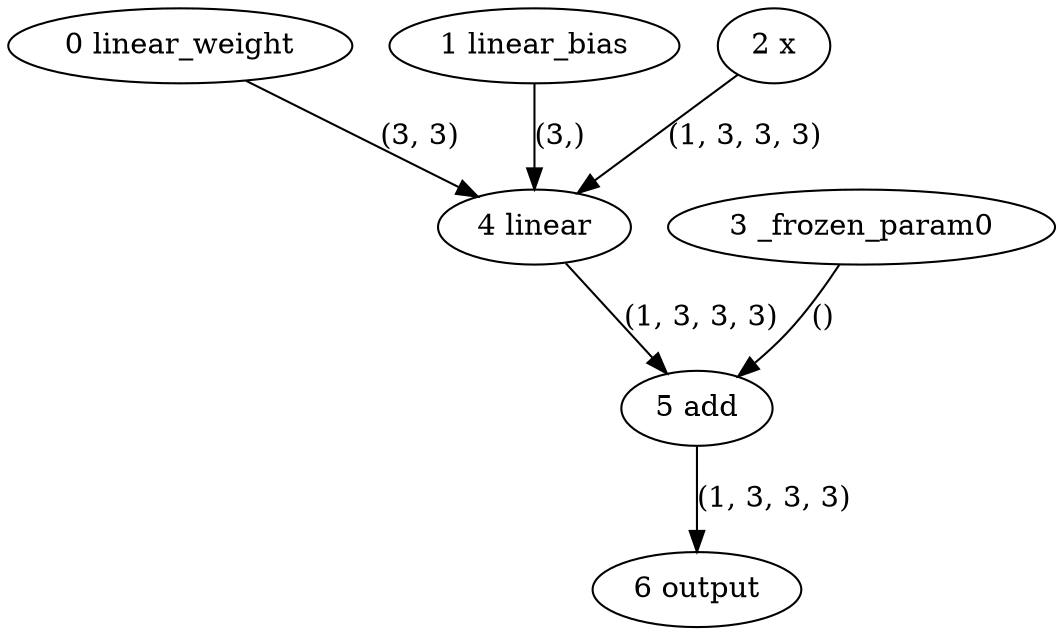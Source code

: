strict digraph  {
"0 linear_weight" [id=0, type=get_attr];
"1 linear_bias" [id=1, type=get_attr];
"2 x" [id=2, type=input];
"3 _frozen_param0" [id=3, type=get_attr];
"4 linear" [id=4, type=linear];
"5 add" [id=5, type=add];
"6 output" [id=6, type=output];
"0 linear_weight" -> "4 linear"  [label="(3, 3)", style=solid];
"1 linear_bias" -> "4 linear"  [label="(3,)", style=solid];
"2 x" -> "4 linear"  [label="(1, 3, 3, 3)", style=solid];
"3 _frozen_param0" -> "5 add"  [label="()", style=solid];
"4 linear" -> "5 add"  [label="(1, 3, 3, 3)", style=solid];
"5 add" -> "6 output"  [label="(1, 3, 3, 3)", style=solid];
}
